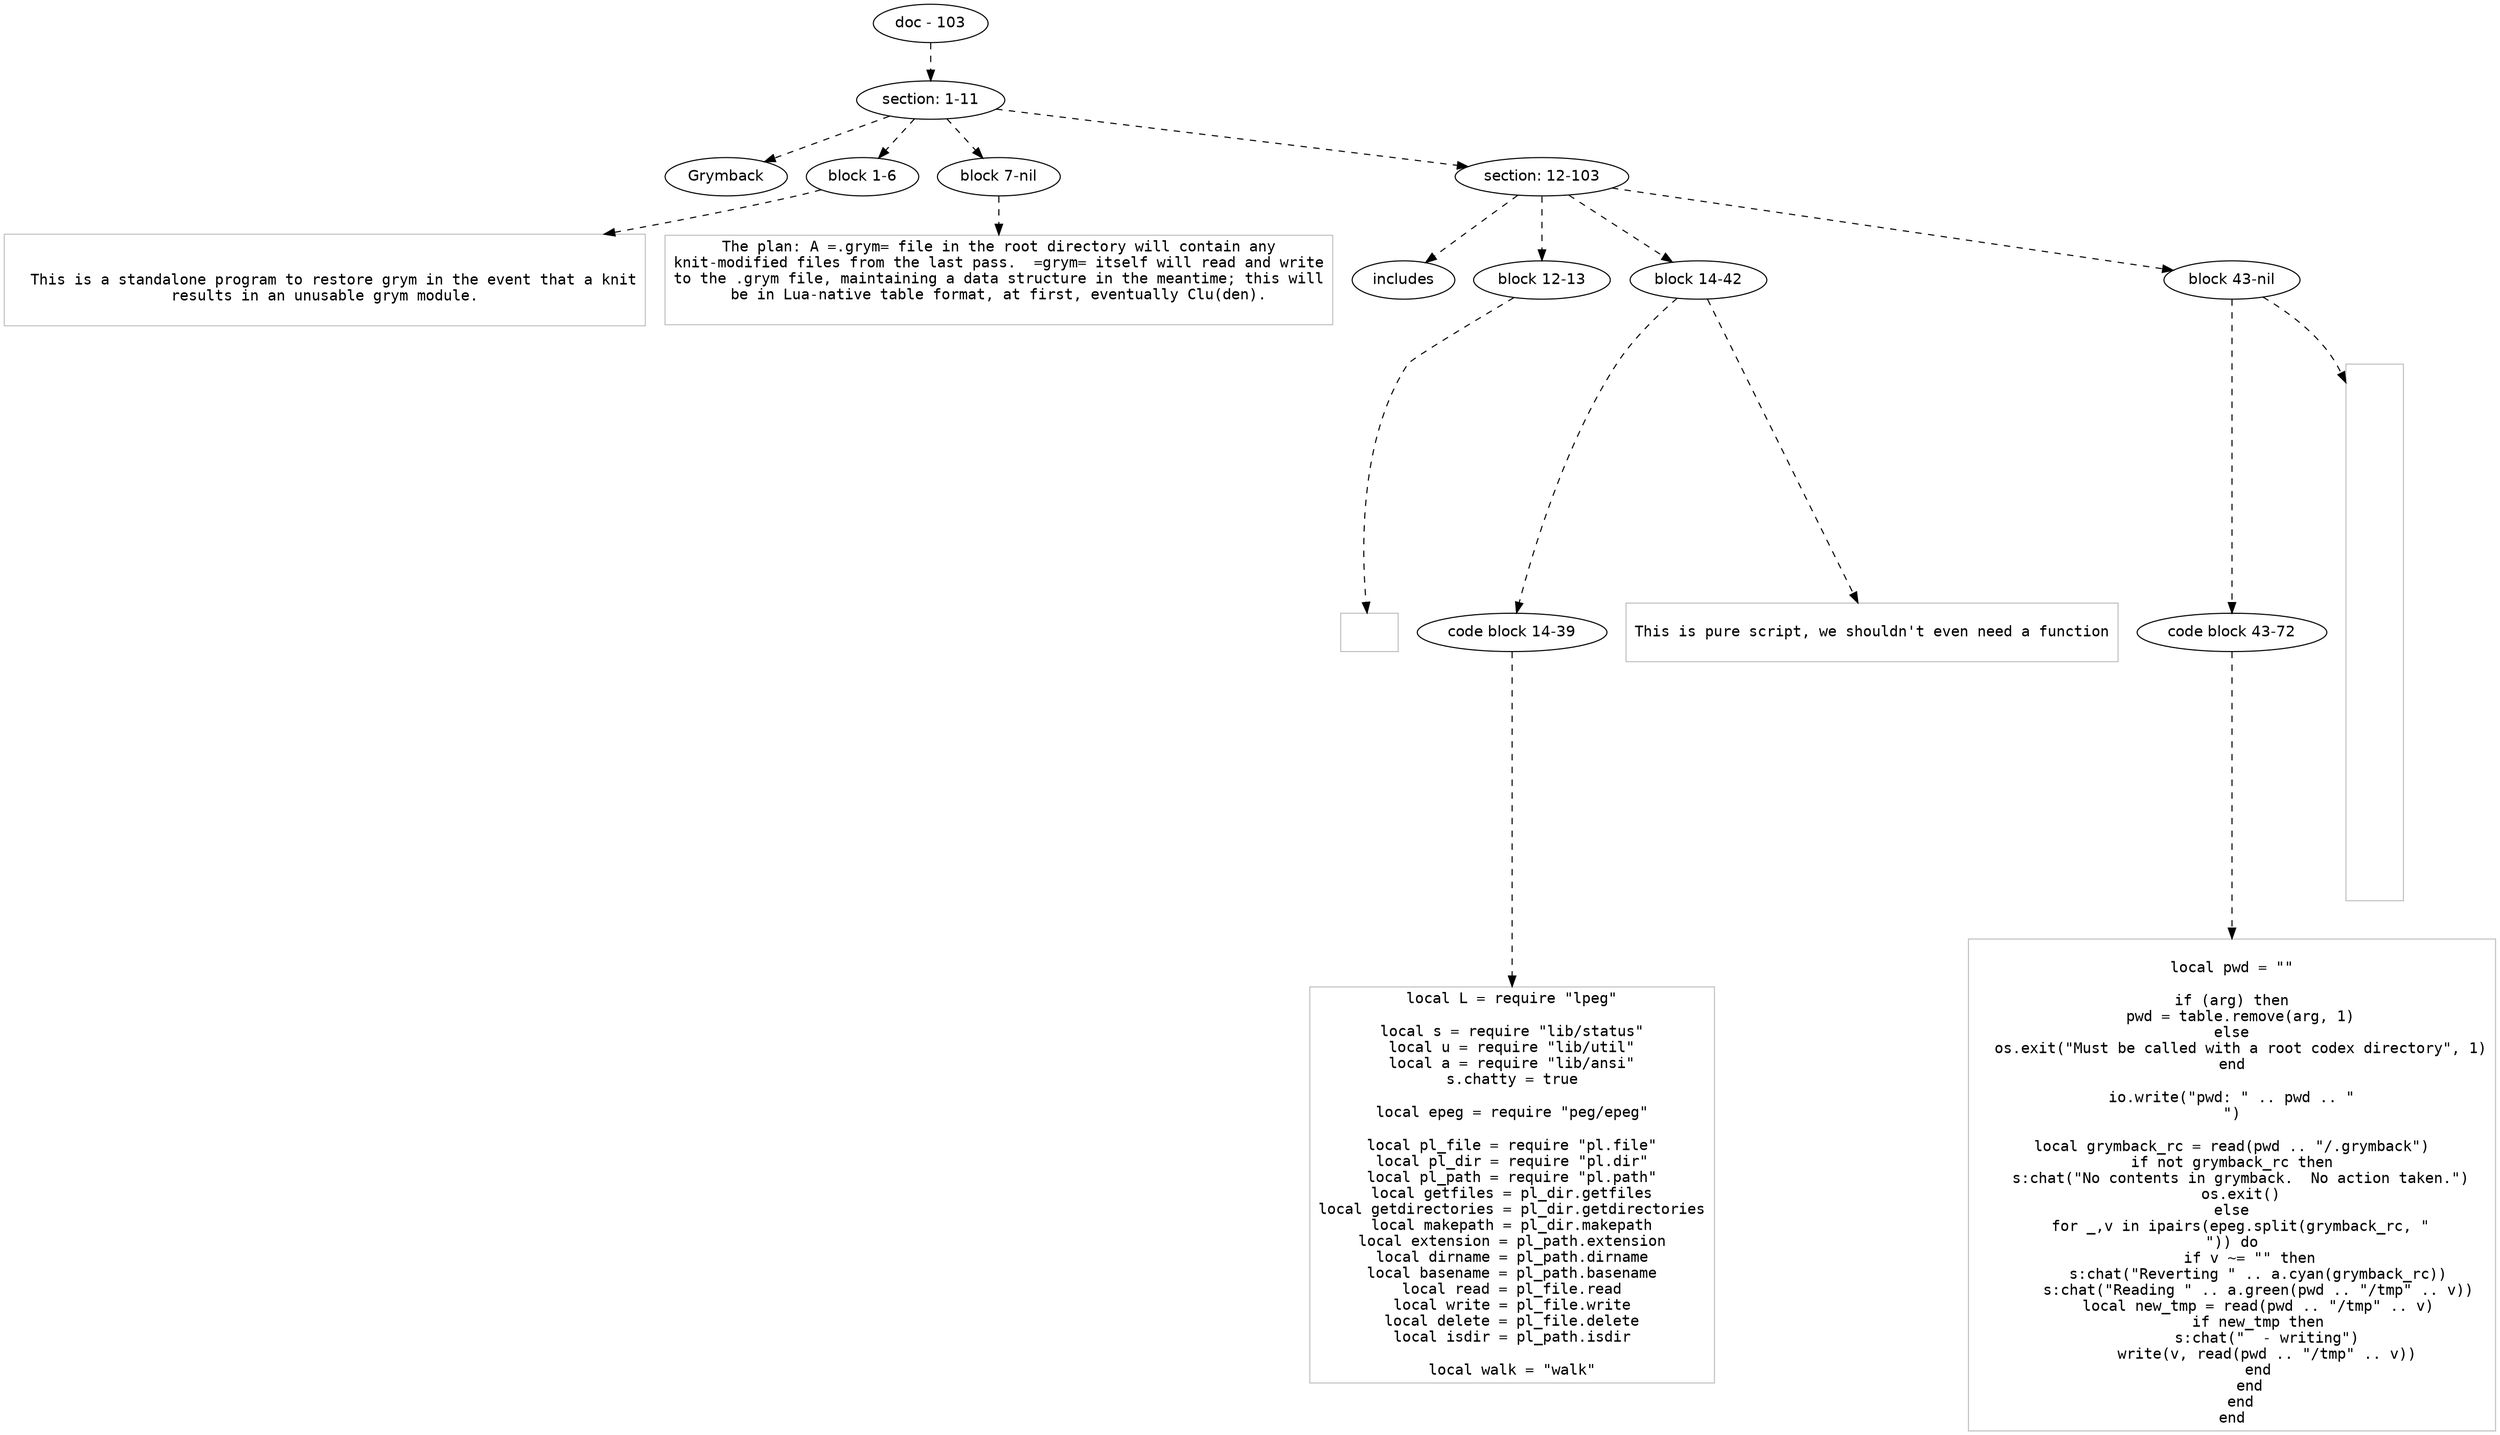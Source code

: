 digraph hierarchy {

node [fontname=Helvetica]
edge [style=dashed]

doc_0 [label="doc - 103"]

doc_0 -> { section_1}
{rank=same; section_1}

section_1 [label="section: 1-11"]

section_1 -> { header_2 block_3 block_4 section_5}
{rank=same; header_2 block_3 block_4 section_5}

header_2 [label="Grymback"]
block_3 [label="block 1-6"]
block_4 [label="block 7-nil"]
section_5 [label="section: 12-103"]


block_3 -> leaf_6
leaf_6  [color=Gray,shape=rectangle,fontname=Inconsolata,label="

  This is a standalone program to restore grym in the event that a knit
results in an unusable grym module.

"]
block_4 -> leaf_7
leaf_7  [color=Gray,shape=rectangle,fontname=Inconsolata,label="The plan: A =.grym= file in the root directory will contain any
knit-modified files from the last pass.  =grym= itself will read and write
to the .grym file, maintaining a data structure in the meantime; this will
be in Lua-native table format, at first, eventually Clu(den).

"]section_5 -> { header_8 block_9 block_10 block_11}
{rank=same; header_8 block_9 block_10 block_11}

header_8 [label="includes"]
block_9 [label="block 12-13"]
block_10 [label="block 14-42"]
block_11 [label="block 43-nil"]


block_9 -> leaf_12
leaf_12  [color=Gray,shape=rectangle,fontname=Inconsolata,label="
"]block_10 -> { codeblock_13}
{rank=same; codeblock_13}

codeblock_13 [label="code block 14-39"]


codeblock_13 -> leaf_14
leaf_14  [color=Gray,shape=rectangle,fontname=Inconsolata,label="local L = require \"lpeg\"

local s = require \"lib/status\"
local u = require \"lib/util\"
local a = require \"lib/ansi\"
s.chatty = true

local epeg = require \"peg/epeg\"

local pl_file = require \"pl.file\"
local pl_dir = require \"pl.dir\"
local pl_path = require \"pl.path\"
local getfiles = pl_dir.getfiles
local getdirectories = pl_dir.getdirectories
local makepath = pl_dir.makepath
local extension = pl_path.extension
local dirname = pl_path.dirname
local basename = pl_path.basename
local read = pl_file.read
local write = pl_file.write
local delete = pl_file.delete
local isdir = pl_path.isdir

local walk = \"walk\"
"]
block_10 -> leaf_15
leaf_15  [color=Gray,shape=rectangle,fontname=Inconsolata,label="
This is pure script, we shouldn't even need a function

"]block_11 -> { codeblock_16}
{rank=same; codeblock_16}

codeblock_16 [label="code block 43-72"]


codeblock_16 -> leaf_17
leaf_17  [color=Gray,shape=rectangle,fontname=Inconsolata,label="
local pwd = \"\"

if (arg) then
  pwd = table.remove(arg, 1)
else
  os.exit(\"Must be called with a root codex directory\", 1)
end

io.write(\"pwd: \" .. pwd .. \"\n\")

local grymback_rc = read(pwd .. \"/.grymback\")
if not grymback_rc then
  s:chat(\"No contents in grymback.  No action taken.\")
  os.exit()
else
  for _,v in ipairs(epeg.split(grymback_rc, \"\n\")) do
    if v ~= \"\" then
      s:chat(\"Reverting \" .. a.cyan(grymback_rc))
      s:chat(\"Reading \" .. a.green(pwd .. \"/tmp\" .. v))
      local new_tmp = read(pwd .. \"/tmp\" .. v)
      if new_tmp then
        s:chat(\"  - writing\")
        write(v, read(pwd .. \"/tmp\" .. v))
      end
    end
  end
end
"]
block_11 -> leaf_18
leaf_18  [color=Gray,shape=rectangle,fontname=Inconsolata,label="






























"]
}
